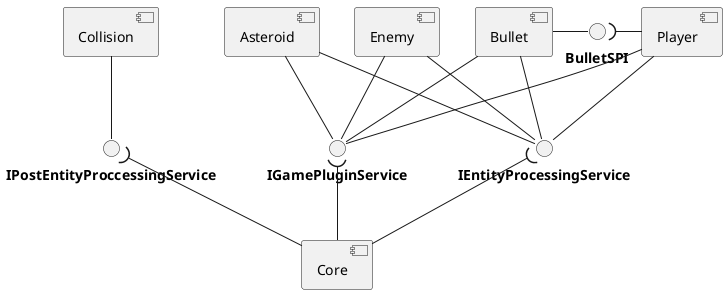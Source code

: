@startuml
'https://plantuml.com/component-diagram

component Core
component Asteroid
component Bullet
component Collision
component Enemy
component Player

interface IGamePluginService as "**IGamePluginService**"
interface IEntityProcessingService as "**IEntityProcessingService**"
interface IPostEntityProccessingService as "**IPostEntityProccessingService**"
interface BulletSPI as "**BulletSPI**"

Asteroid -down- IGamePluginService
Asteroid -down- IEntityProcessingService
Bullet -down- IGamePluginService
Bullet -down- IEntityProcessingService
Bullet -right- BulletSPI
Player -down- IGamePluginService
Player -down- IEntityProcessingService
Enemy -down- IGamePluginService
Enemy -down- IEntityProcessingService
Collision -down- IPostEntityProccessingService

Player -left-( BulletSPI

Core -up-( IGamePluginService
Core -up-( IEntityProcessingService
Core -up-( IPostEntityProccessingService


@enduml